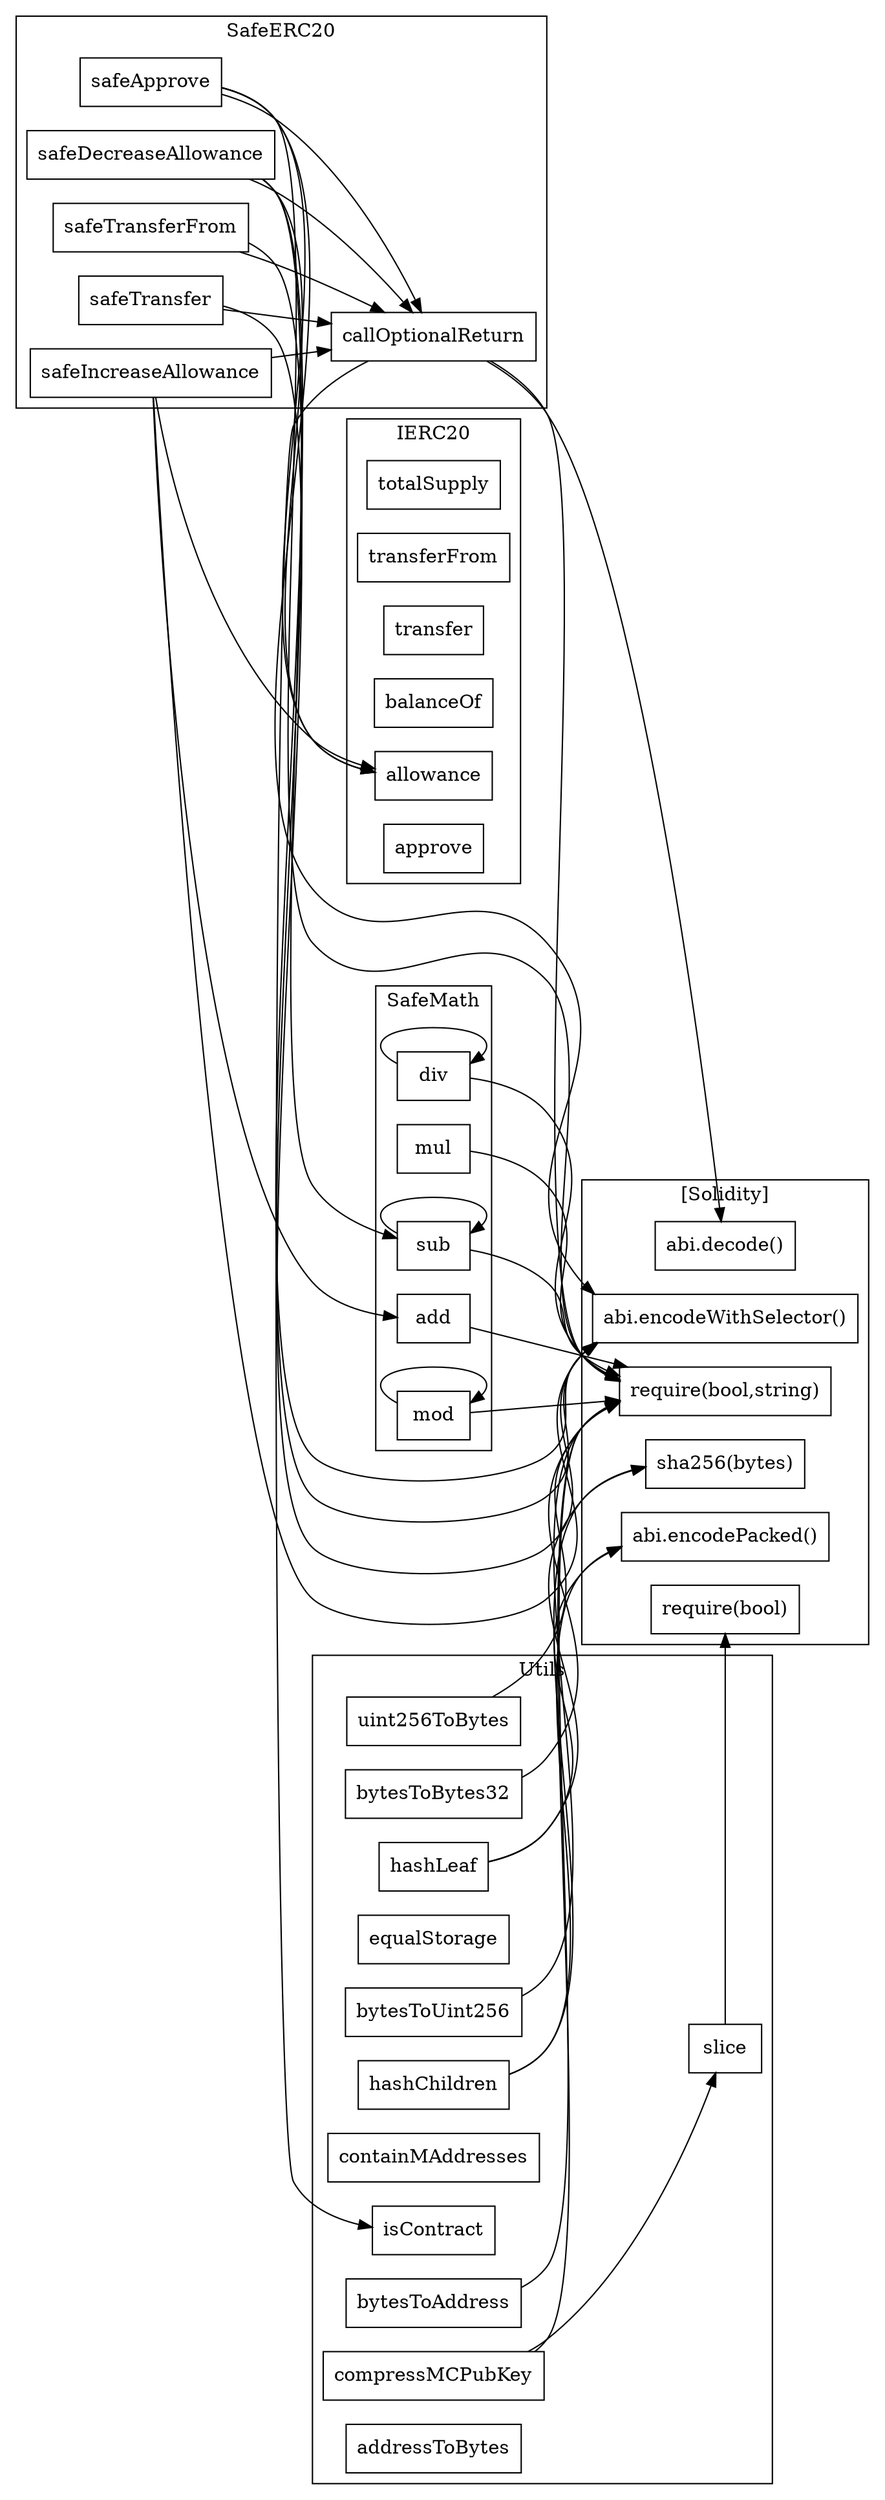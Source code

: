 strict digraph {
rankdir="LR"
node [shape=box]
subgraph cluster_472_IERC20 {
label = "IERC20"
"472_totalSupply" [label="totalSupply"]
"472_transferFrom" [label="transferFrom"]
"472_transfer" [label="transfer"]
"472_balanceOf" [label="balanceOf"]
"472_allowance" [label="allowance"]
"472_approve" [label="approve"]
}subgraph cluster_403_SafeMath {
label = "SafeMath"
"403_div" [label="div"]
"403_mul" [label="mul"]
"403_sub" [label="sub"]
"403_add" [label="add"]
"403_mod" [label="mod"]
"403_div" -> "403_div"
"403_mod" -> "403_mod"
"403_sub" -> "403_sub"
}subgraph cluster_790_Utils {
label = "Utils"
"790_bytesToAddress" [label="bytesToAddress"]
"790_uint256ToBytes" [label="uint256ToBytes"]
"790_compressMCPubKey" [label="compressMCPubKey"]
"790_equalStorage" [label="equalStorage"]
"790_isContract" [label="isContract"]
"790_bytesToBytes32" [label="bytesToBytes32"]
"790_containMAddresses" [label="containMAddresses"]
"790_hashLeaf" [label="hashLeaf"]
"790_bytesToUint256" [label="bytesToUint256"]
"790_hashChildren" [label="hashChildren"]
"790_slice" [label="slice"]
"790_addressToBytes" [label="addressToBytes"]
"790_compressMCPubKey" -> "790_slice"
}subgraph cluster_216_SafeERC20 {
label = "SafeERC20"
"216_safeApprove" [label="safeApprove"]
"216_callOptionalReturn" [label="callOptionalReturn"]
"216_safeDecreaseAllowance" [label="safeDecreaseAllowance"]
"216_safeTransferFrom" [label="safeTransferFrom"]
"216_safeIncreaseAllowance" [label="safeIncreaseAllowance"]
"216_safeTransfer" [label="safeTransfer"]
"216_safeDecreaseAllowance" -> "216_callOptionalReturn"
"216_safeApprove" -> "216_callOptionalReturn"
"216_safeIncreaseAllowance" -> "216_callOptionalReturn"
"216_safeTransferFrom" -> "216_callOptionalReturn"
"216_safeTransfer" -> "216_callOptionalReturn"
}subgraph cluster_solidity {
label = "[Solidity]"
"require(bool)" 
"abi.decode()" 
"abi.encodeWithSelector()" 
"require(bool,string)" 
"sha256(bytes)" 
"abi.encodePacked()" 
"790_hashChildren" -> "abi.encodePacked()"
"790_hashChildren" -> "sha256(bytes)"
"790_hashLeaf" -> "abi.encodePacked()"
"403_mod" -> "require(bool,string)"
"790_bytesToUint256" -> "require(bool,string)"
"403_add" -> "require(bool,string)"
"790_bytesToAddress" -> "require(bool,string)"
"216_safeApprove" -> "abi.encodeWithSelector()"
"790_bytesToBytes32" -> "require(bool,string)"
"216_callOptionalReturn" -> "require(bool,string)"
"216_safeIncreaseAllowance" -> "abi.encodeWithSelector()"
"790_compressMCPubKey" -> "require(bool,string)"
"216_safeDecreaseAllowance" -> "abi.encodeWithSelector()"
"403_div" -> "require(bool,string)"
"216_callOptionalReturn" -> "abi.decode()"
"790_hashLeaf" -> "sha256(bytes)"
"403_mul" -> "require(bool,string)"
"790_uint256ToBytes" -> "require(bool,string)"
"216_safeTransferFrom" -> "abi.encodeWithSelector()"
"216_safeApprove" -> "require(bool,string)"
"403_sub" -> "require(bool,string)"
"790_slice" -> "require(bool)"
"216_safeTransfer" -> "abi.encodeWithSelector()"
}"216_safeIncreaseAllowance" -> "403_add"
"216_safeIncreaseAllowance" -> "472_allowance"
"216_callOptionalReturn" -> "790_isContract"
"216_safeApprove" -> "472_allowance"
"216_safeDecreaseAllowance" -> "403_sub"
"216_safeDecreaseAllowance" -> "472_allowance"
}